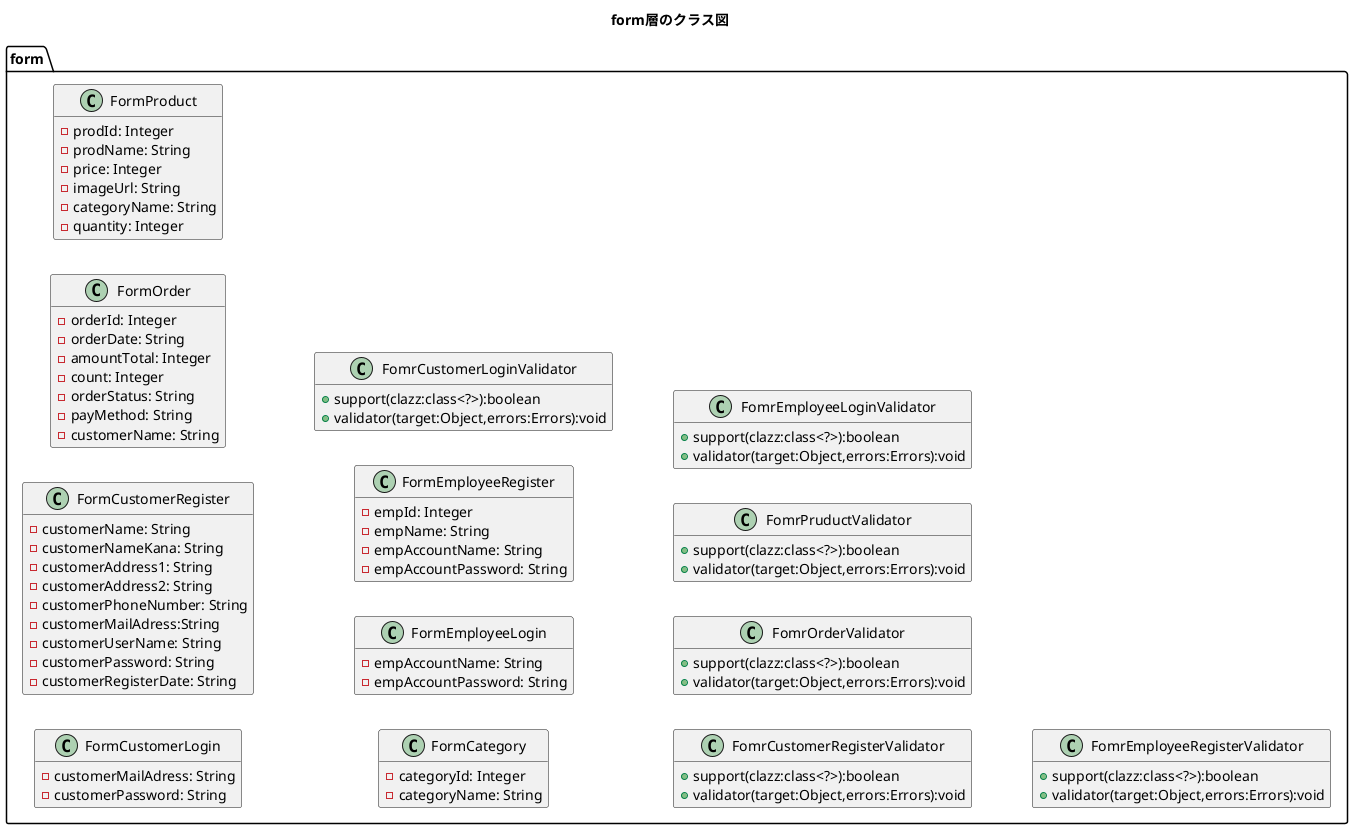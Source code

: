 @startuml
title form層のクラス図
hide empty members
left to right direction

package form{
	class FormCustomerLogin{
		-customerMailAdress: String
		-customerPassword: String
	}

    class FormCustomerRegister{
        -customerName: String
        -customerNameKana: String
        -customerAddress1: String
        -customerAddress2: String
        -customerPhoneNumber: String
        -customerMailAdress:String
        -customerUserName: String
        -customerPassword: String
        -customerRegisterDate: String
    }

    class FormOrder{
        -orderId: Integer
        -orderDate: String
        -amountTotal: Integer
        -count: Integer
        -orderStatus: String
        -payMethod: String
        -customerName: String
    }

    class FormProduct{
        -prodId: Integer
        -prodName: String
        -price: Integer
        -imageUrl: String
        -categoryName: String
        -quantity: Integer
    }
    
    class FormCategory{
        -categoryId: Integer
        -categoryName: String
    }
	
	class FormEmployeeLogin{
		-empAccountName: String
        -empAccountPassword: String
	}
	
	class FormEmployeeRegister{
		-empId: Integer
		-empName: String
		-empAccountName: String
        -empAccountPassword: String
	}
    
    class FomrCustomerLoginValidator{
		+support(clazz:class<?>):boolean
		+validator(target:Object,errors:Errors):void
    }

    class FomrCustomerRegisterValidator{
		+support(clazz:class<?>):boolean
		+validator(target:Object,errors:Errors):void
    }
    
    class FomrOrderValidator{
		+support(clazz:class<?>):boolean
		+validator(target:Object,errors:Errors):void
    }
    
    class FomrPruductValidator{
		+support(clazz:class<?>):boolean
		+validator(target:Object,errors:Errors):void
    }
    
    class FomrEmployeeLoginValidator{
		+support(clazz:class<?>):boolean
		+validator(target:Object,errors:Errors):void
    }

    class FomrEmployeeRegisterValidator{
		+support(clazz:class<?>):boolean
		+validator(target:Object,errors:Errors):void
    }
}
@enduml



